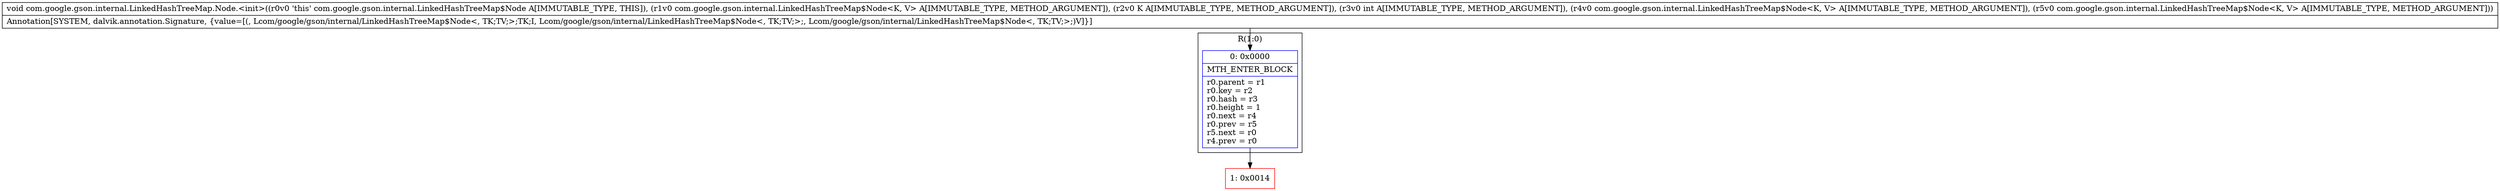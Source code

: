 digraph "CFG forcom.google.gson.internal.LinkedHashTreeMap.Node.\<init\>(Lcom\/google\/gson\/internal\/LinkedHashTreeMap$Node;Ljava\/lang\/Object;ILcom\/google\/gson\/internal\/LinkedHashTreeMap$Node;Lcom\/google\/gson\/internal\/LinkedHashTreeMap$Node;)V" {
subgraph cluster_Region_2018191820 {
label = "R(1:0)";
node [shape=record,color=blue];
Node_0 [shape=record,label="{0\:\ 0x0000|MTH_ENTER_BLOCK\l|r0.parent = r1\lr0.key = r2\lr0.hash = r3\lr0.height = 1\lr0.next = r4\lr0.prev = r5\lr5.next = r0\lr4.prev = r0\l}"];
}
Node_1 [shape=record,color=red,label="{1\:\ 0x0014}"];
MethodNode[shape=record,label="{void com.google.gson.internal.LinkedHashTreeMap.Node.\<init\>((r0v0 'this' com.google.gson.internal.LinkedHashTreeMap$Node A[IMMUTABLE_TYPE, THIS]), (r1v0 com.google.gson.internal.LinkedHashTreeMap$Node\<K, V\> A[IMMUTABLE_TYPE, METHOD_ARGUMENT]), (r2v0 K A[IMMUTABLE_TYPE, METHOD_ARGUMENT]), (r3v0 int A[IMMUTABLE_TYPE, METHOD_ARGUMENT]), (r4v0 com.google.gson.internal.LinkedHashTreeMap$Node\<K, V\> A[IMMUTABLE_TYPE, METHOD_ARGUMENT]), (r5v0 com.google.gson.internal.LinkedHashTreeMap$Node\<K, V\> A[IMMUTABLE_TYPE, METHOD_ARGUMENT]))  | Annotation[SYSTEM, dalvik.annotation.Signature, \{value=[(, Lcom\/google\/gson\/internal\/LinkedHashTreeMap$Node\<, TK;TV;\>;TK;I, Lcom\/google\/gson\/internal\/LinkedHashTreeMap$Node\<, TK;TV;\>;, Lcom\/google\/gson\/internal\/LinkedHashTreeMap$Node\<, TK;TV;\>;)V]\}]\l}"];
MethodNode -> Node_0;
Node_0 -> Node_1;
}

